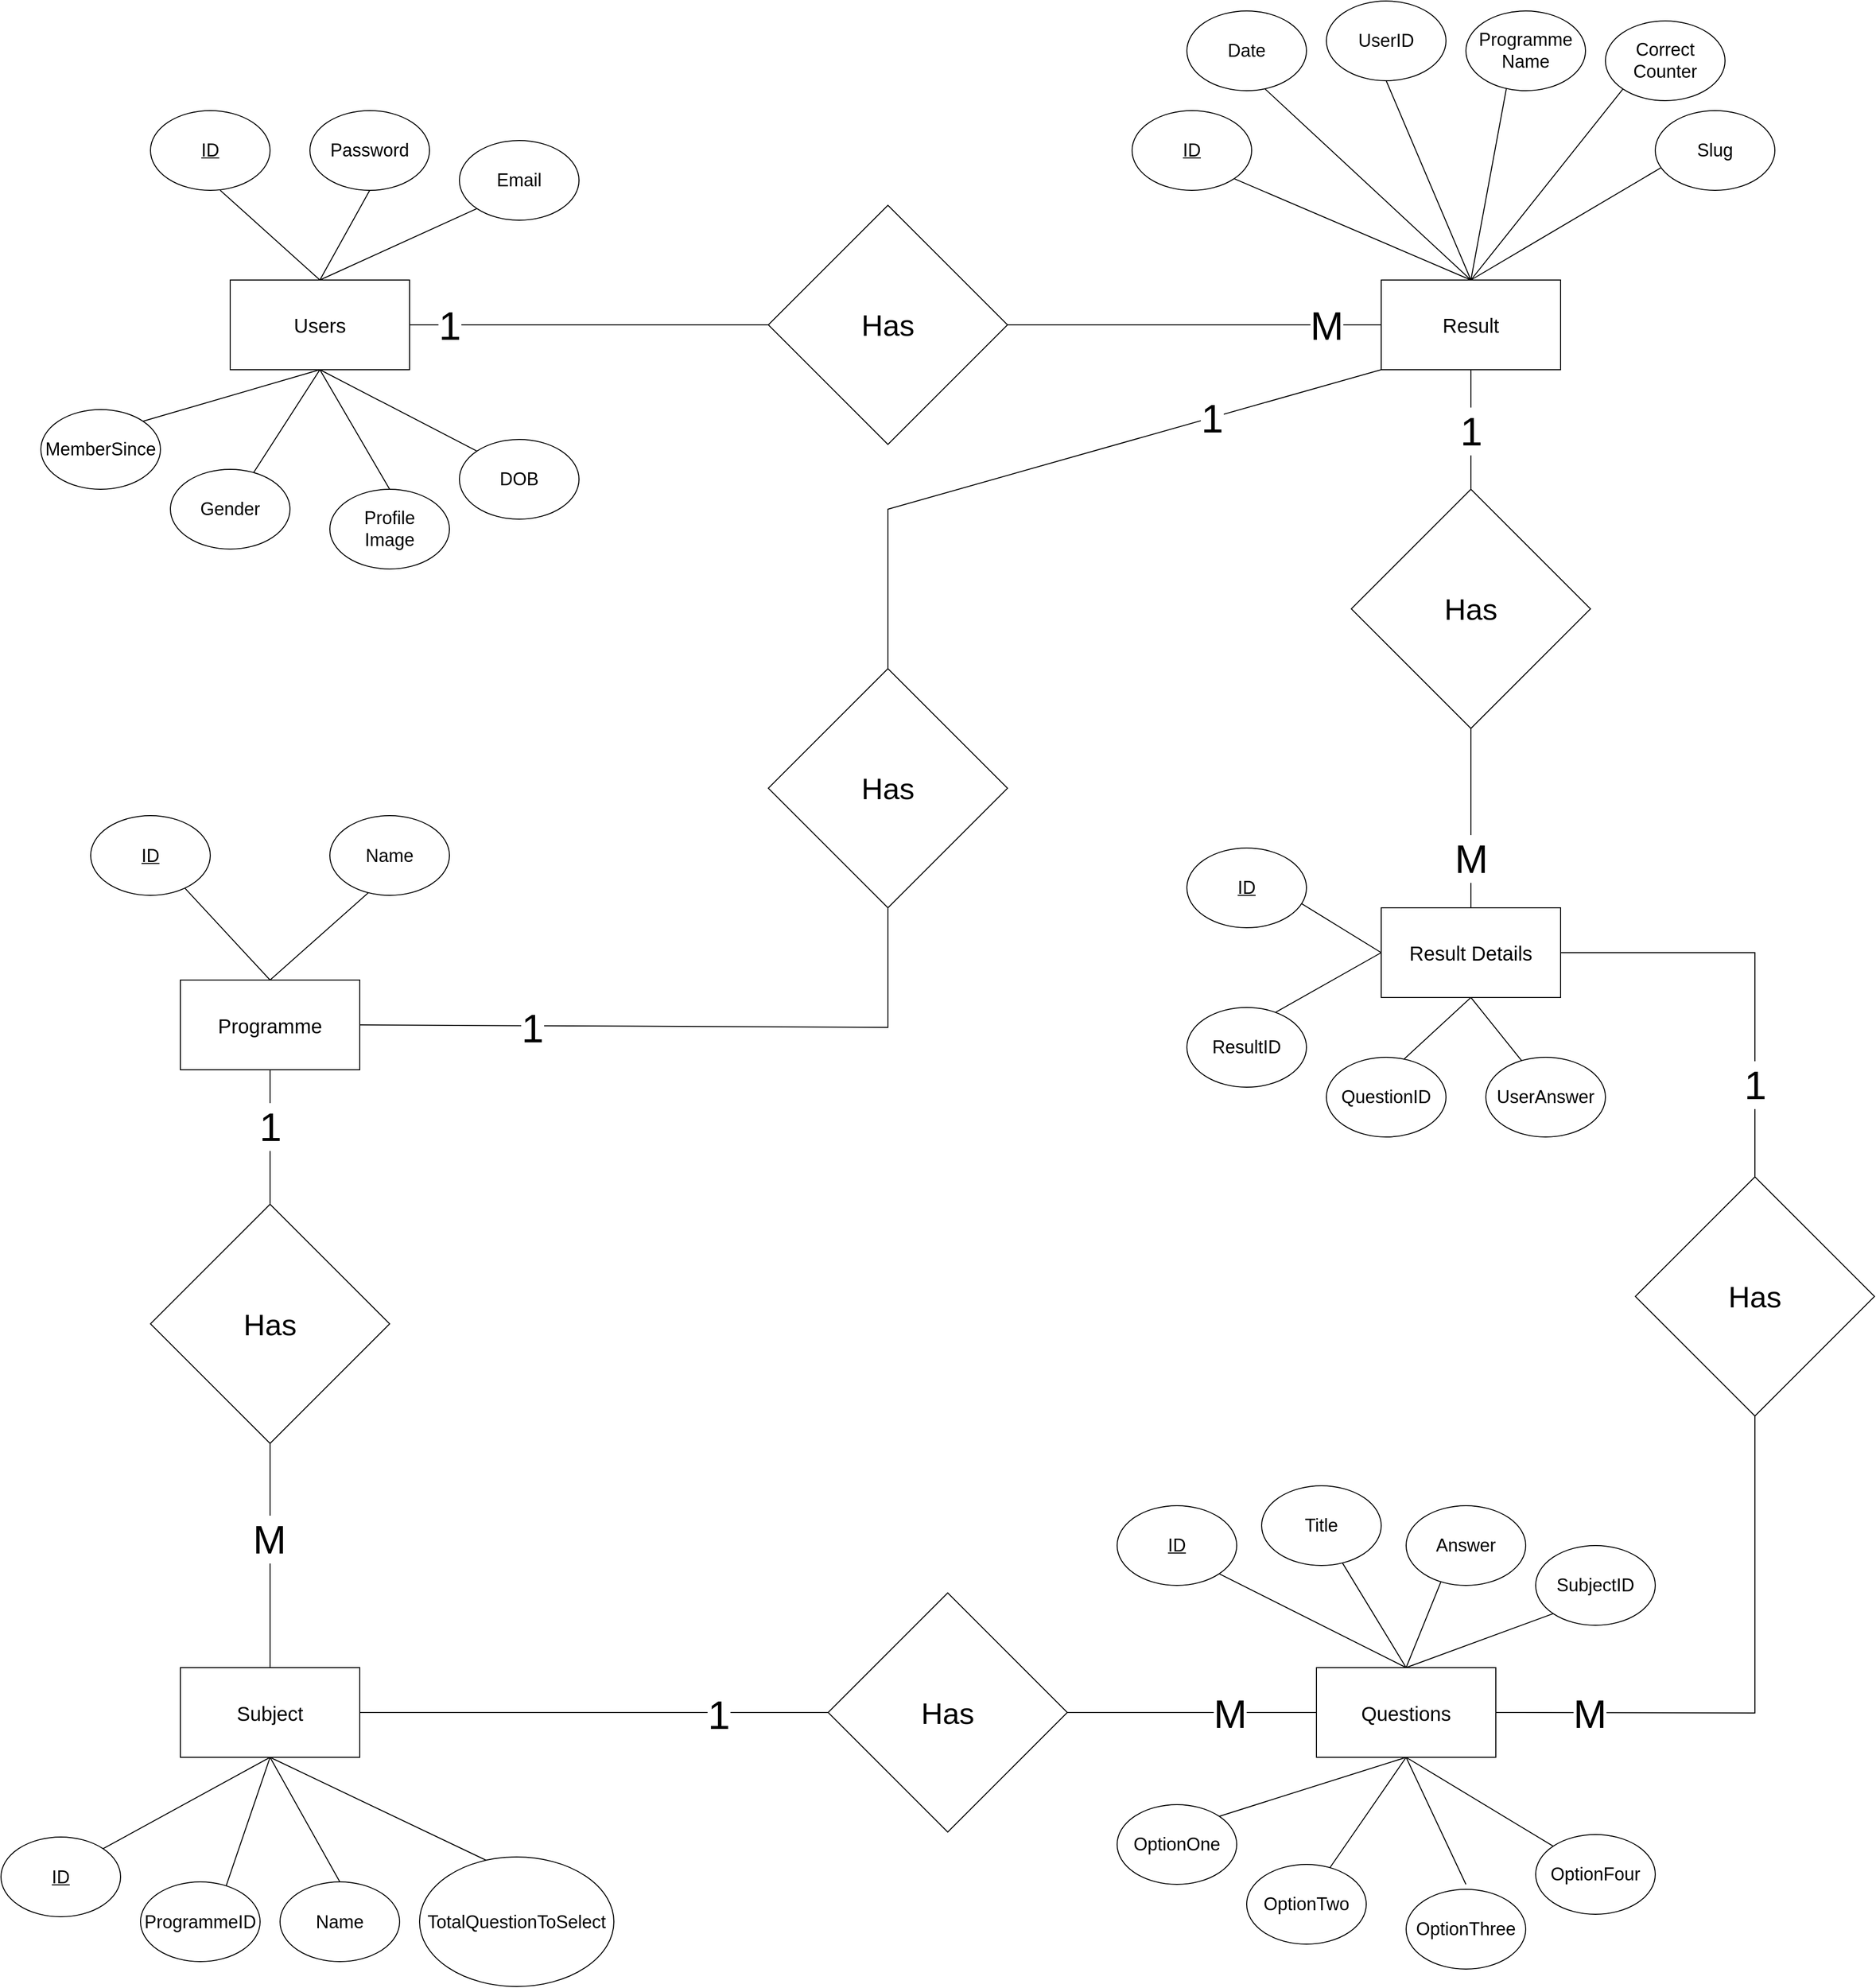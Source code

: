 <mxfile version="21.6.1" type="device">
  <diagram name="Page-1" id="zHE7dzKNxdLfFaWkAdhi">
    <mxGraphModel dx="2880" dy="2117" grid="1" gridSize="10" guides="1" tooltips="1" connect="1" arrows="1" fold="1" page="0" pageScale="1" pageWidth="850" pageHeight="1100" math="0" shadow="0">
      <root>
        <mxCell id="0" />
        <mxCell id="1" parent="0" />
        <mxCell id="DHTgpNYXtuhxtt-2HGvQ-1" value="&lt;font style=&quot;font-size: 20px;&quot;&gt;Questions&lt;/font&gt;" style="rounded=0;whiteSpace=wrap;html=1;" parent="1" vertex="1">
          <mxGeometry x="1400" y="1422.5" width="180" height="90" as="geometry" />
        </mxCell>
        <mxCell id="DHTgpNYXtuhxtt-2HGvQ-2" value="" style="endArrow=none;html=1;rounded=0;exitX=0.5;exitY=0;exitDx=0;exitDy=0;entryX=1;entryY=1;entryDx=0;entryDy=0;" parent="1" source="DHTgpNYXtuhxtt-2HGvQ-1" target="DHTgpNYXtuhxtt-2HGvQ-3" edge="1">
          <mxGeometry width="50" height="50" relative="1" as="geometry">
            <mxPoint x="1500" y="1480" as="sourcePoint" />
            <mxPoint x="1380" y="1330" as="targetPoint" />
          </mxGeometry>
        </mxCell>
        <mxCell id="DHTgpNYXtuhxtt-2HGvQ-3" value="&lt;font style=&quot;font-size: 18px;&quot;&gt;&lt;u&gt;ID&lt;/u&gt;&lt;/font&gt;" style="ellipse;whiteSpace=wrap;html=1;" parent="1" vertex="1">
          <mxGeometry x="1200" y="1260" width="120" height="80" as="geometry" />
        </mxCell>
        <mxCell id="DHTgpNYXtuhxtt-2HGvQ-4" value="" style="endArrow=none;html=1;rounded=0;exitX=0.5;exitY=0;exitDx=0;exitDy=0;entryX=0.67;entryY=0.954;entryDx=0;entryDy=0;entryPerimeter=0;" parent="1" source="DHTgpNYXtuhxtt-2HGvQ-1" target="DHTgpNYXtuhxtt-2HGvQ-5" edge="1">
          <mxGeometry width="50" height="50" relative="1" as="geometry">
            <mxPoint x="1553" y="1400" as="sourcePoint" />
            <mxPoint x="1409.56" y="1318" as="targetPoint" />
          </mxGeometry>
        </mxCell>
        <mxCell id="DHTgpNYXtuhxtt-2HGvQ-5" value="&lt;font style=&quot;font-size: 18px;&quot;&gt;Title&lt;/font&gt;" style="ellipse;whiteSpace=wrap;html=1;" parent="1" vertex="1">
          <mxGeometry x="1345" y="1240" width="120" height="80" as="geometry" />
        </mxCell>
        <mxCell id="DHTgpNYXtuhxtt-2HGvQ-6" value="" style="endArrow=none;html=1;rounded=0;exitX=0.5;exitY=0;exitDx=0;exitDy=0;entryX=0.29;entryY=0.959;entryDx=0;entryDy=0;entryPerimeter=0;" parent="1" source="DHTgpNYXtuhxtt-2HGvQ-1" target="DHTgpNYXtuhxtt-2HGvQ-7" edge="1">
          <mxGeometry width="50" height="50" relative="1" as="geometry">
            <mxPoint x="1490" y="1430" as="sourcePoint" />
            <mxPoint x="1640" y="1370" as="targetPoint" />
          </mxGeometry>
        </mxCell>
        <mxCell id="DHTgpNYXtuhxtt-2HGvQ-7" value="&lt;font style=&quot;font-size: 18px;&quot;&gt;Answer&lt;/font&gt;" style="ellipse;whiteSpace=wrap;html=1;" parent="1" vertex="1">
          <mxGeometry x="1490" y="1260" width="120" height="80" as="geometry" />
        </mxCell>
        <mxCell id="DHTgpNYXtuhxtt-2HGvQ-8" value="" style="endArrow=none;html=1;rounded=0;exitX=0.5;exitY=1;exitDx=0;exitDy=0;entryX=0.692;entryY=0.05;entryDx=0;entryDy=0;entryPerimeter=0;" parent="1" source="DHTgpNYXtuhxtt-2HGvQ-1" target="DHTgpNYXtuhxtt-2HGvQ-9" edge="1">
          <mxGeometry width="50" height="50" relative="1" as="geometry">
            <mxPoint x="1475" y="1510.0" as="sourcePoint" />
            <mxPoint x="1380" y="1610" as="targetPoint" />
          </mxGeometry>
        </mxCell>
        <mxCell id="DHTgpNYXtuhxtt-2HGvQ-9" value="&lt;font style=&quot;font-size: 18px;&quot;&gt;OptionTwo&lt;/font&gt;" style="ellipse;whiteSpace=wrap;html=1;direction=east;" parent="1" vertex="1">
          <mxGeometry x="1330" y="1620" width="120" height="80" as="geometry" />
        </mxCell>
        <mxCell id="DHTgpNYXtuhxtt-2HGvQ-10" value="" style="endArrow=none;html=1;rounded=0;entryX=0.5;entryY=0;entryDx=0;entryDy=0;exitX=0.5;exitY=1;exitDx=0;exitDy=0;" parent="1" source="DHTgpNYXtuhxtt-2HGvQ-1" edge="1">
          <mxGeometry width="50" height="50" relative="1" as="geometry">
            <mxPoint x="1475" y="1510.0" as="sourcePoint" />
            <mxPoint x="1550" y="1640" as="targetPoint" />
          </mxGeometry>
        </mxCell>
        <mxCell id="DHTgpNYXtuhxtt-2HGvQ-11" value="&lt;font style=&quot;font-size: 18px;&quot;&gt;OptionThree&lt;/font&gt;" style="ellipse;whiteSpace=wrap;html=1;direction=east;" parent="1" vertex="1">
          <mxGeometry x="1490" y="1645" width="120" height="80" as="geometry" />
        </mxCell>
        <mxCell id="DHTgpNYXtuhxtt-2HGvQ-12" value="" style="endArrow=none;html=1;rounded=0;exitX=0.5;exitY=1;exitDx=0;exitDy=0;entryX=0;entryY=0;entryDx=0;entryDy=0;" parent="1" source="DHTgpNYXtuhxtt-2HGvQ-1" target="DHTgpNYXtuhxtt-2HGvQ-13" edge="1">
          <mxGeometry width="50" height="50" relative="1" as="geometry">
            <mxPoint x="1475" y="1510.0" as="sourcePoint" />
            <mxPoint x="1640" y="1650" as="targetPoint" />
          </mxGeometry>
        </mxCell>
        <mxCell id="DHTgpNYXtuhxtt-2HGvQ-13" value="&lt;font style=&quot;font-size: 18px;&quot;&gt;OptionFour&lt;/font&gt;" style="ellipse;whiteSpace=wrap;html=1;direction=east;" parent="1" vertex="1">
          <mxGeometry x="1620" y="1590" width="120" height="80" as="geometry" />
        </mxCell>
        <mxCell id="DHTgpNYXtuhxtt-2HGvQ-15" value="" style="endArrow=none;html=1;rounded=0;exitX=0.5;exitY=1;exitDx=0;exitDy=0;entryX=1;entryY=0;entryDx=0;entryDy=0;" parent="1" source="DHTgpNYXtuhxtt-2HGvQ-1" target="DHTgpNYXtuhxtt-2HGvQ-16" edge="1">
          <mxGeometry width="50" height="50" relative="1" as="geometry">
            <mxPoint x="1475" y="1510.0" as="sourcePoint" />
            <mxPoint x="1310" y="1550" as="targetPoint" />
          </mxGeometry>
        </mxCell>
        <mxCell id="DHTgpNYXtuhxtt-2HGvQ-16" value="&lt;font style=&quot;font-size: 18px;&quot;&gt;OptionOne&lt;/font&gt;" style="ellipse;whiteSpace=wrap;html=1;direction=east;" parent="1" vertex="1">
          <mxGeometry x="1200" y="1560" width="120" height="80" as="geometry" />
        </mxCell>
        <mxCell id="DHTgpNYXtuhxtt-2HGvQ-17" value="&lt;font style=&quot;font-size: 20px;&quot;&gt;Users&lt;/font&gt;" style="rounded=0;whiteSpace=wrap;html=1;" parent="1" vertex="1">
          <mxGeometry x="310" y="30" width="180" height="90" as="geometry" />
        </mxCell>
        <mxCell id="DHTgpNYXtuhxtt-2HGvQ-18" value="" style="endArrow=none;html=1;rounded=0;exitX=0.5;exitY=0;exitDx=0;exitDy=0;" parent="1" source="DHTgpNYXtuhxtt-2HGvQ-17" edge="1">
          <mxGeometry width="50" height="50" relative="1" as="geometry">
            <mxPoint x="420" y="90" as="sourcePoint" />
            <mxPoint x="300" y="-60" as="targetPoint" />
          </mxGeometry>
        </mxCell>
        <mxCell id="DHTgpNYXtuhxtt-2HGvQ-19" value="&lt;font style=&quot;font-size: 18px;&quot;&gt;&lt;u&gt;ID&lt;/u&gt;&lt;/font&gt;" style="ellipse;whiteSpace=wrap;html=1;" parent="1" vertex="1">
          <mxGeometry x="230" y="-140" width="120" height="80" as="geometry" />
        </mxCell>
        <mxCell id="DHTgpNYXtuhxtt-2HGvQ-22" value="" style="endArrow=none;html=1;rounded=0;exitX=0.5;exitY=0;exitDx=0;exitDy=0;entryX=0;entryY=1;entryDx=0;entryDy=0;" parent="1" source="DHTgpNYXtuhxtt-2HGvQ-17" target="DHTgpNYXtuhxtt-2HGvQ-23" edge="1">
          <mxGeometry width="50" height="50" relative="1" as="geometry">
            <mxPoint x="410" y="40" as="sourcePoint" />
            <mxPoint x="560" y="-20" as="targetPoint" />
          </mxGeometry>
        </mxCell>
        <mxCell id="DHTgpNYXtuhxtt-2HGvQ-23" value="&lt;font style=&quot;font-size: 18px;&quot;&gt;Email&lt;/font&gt;" style="ellipse;whiteSpace=wrap;html=1;" parent="1" vertex="1">
          <mxGeometry x="540" y="-110" width="120" height="80" as="geometry" />
        </mxCell>
        <mxCell id="DHTgpNYXtuhxtt-2HGvQ-24" value="" style="endArrow=none;html=1;rounded=0;exitX=0.5;exitY=1;exitDx=0;exitDy=0;entryX=0.692;entryY=0.05;entryDx=0;entryDy=0;entryPerimeter=0;" parent="1" source="DHTgpNYXtuhxtt-2HGvQ-17" target="DHTgpNYXtuhxtt-2HGvQ-25" edge="1">
          <mxGeometry width="50" height="50" relative="1" as="geometry">
            <mxPoint x="400" y="300" as="sourcePoint" />
            <mxPoint x="300" y="210" as="targetPoint" />
          </mxGeometry>
        </mxCell>
        <mxCell id="DHTgpNYXtuhxtt-2HGvQ-25" value="&lt;font style=&quot;font-size: 18px;&quot;&gt;Gender&lt;/font&gt;" style="ellipse;whiteSpace=wrap;html=1;direction=east;" parent="1" vertex="1">
          <mxGeometry x="250" y="220" width="120" height="80" as="geometry" />
        </mxCell>
        <mxCell id="DHTgpNYXtuhxtt-2HGvQ-26" value="" style="endArrow=none;html=1;rounded=0;entryX=0.5;entryY=0;entryDx=0;entryDy=0;exitX=0.5;exitY=1;exitDx=0;exitDy=0;" parent="1" source="DHTgpNYXtuhxtt-2HGvQ-17" target="DHTgpNYXtuhxtt-2HGvQ-27" edge="1">
          <mxGeometry width="50" height="50" relative="1" as="geometry">
            <mxPoint x="410" y="260" as="sourcePoint" />
            <mxPoint x="460" y="210" as="targetPoint" />
          </mxGeometry>
        </mxCell>
        <mxCell id="DHTgpNYXtuhxtt-2HGvQ-27" value="&lt;font style=&quot;font-size: 18px;&quot;&gt;Profile&lt;br&gt;Image&lt;/font&gt;" style="ellipse;whiteSpace=wrap;html=1;direction=east;" parent="1" vertex="1">
          <mxGeometry x="410" y="240" width="120" height="80" as="geometry" />
        </mxCell>
        <mxCell id="DHTgpNYXtuhxtt-2HGvQ-28" value="" style="endArrow=none;html=1;rounded=0;exitX=0.5;exitY=1;exitDx=0;exitDy=0;entryX=0;entryY=0;entryDx=0;entryDy=0;" parent="1" source="DHTgpNYXtuhxtt-2HGvQ-17" target="DHTgpNYXtuhxtt-2HGvQ-29" edge="1">
          <mxGeometry width="50" height="50" relative="1" as="geometry">
            <mxPoint x="400" y="300" as="sourcePoint" />
            <mxPoint x="560" y="250" as="targetPoint" />
          </mxGeometry>
        </mxCell>
        <mxCell id="DHTgpNYXtuhxtt-2HGvQ-29" value="&lt;font style=&quot;font-size: 18px;&quot;&gt;DOB&lt;/font&gt;" style="ellipse;whiteSpace=wrap;html=1;direction=east;" parent="1" vertex="1">
          <mxGeometry x="540" y="190" width="120" height="80" as="geometry" />
        </mxCell>
        <mxCell id="DHTgpNYXtuhxtt-2HGvQ-30" value="" style="endArrow=none;html=1;rounded=0;exitX=0.5;exitY=0;exitDx=0;exitDy=0;entryX=0.5;entryY=1;entryDx=0;entryDy=0;" parent="1" source="DHTgpNYXtuhxtt-2HGvQ-17" target="DHTgpNYXtuhxtt-2HGvQ-31" edge="1">
          <mxGeometry width="50" height="50" relative="1" as="geometry">
            <mxPoint x="400" y="120" as="sourcePoint" />
            <mxPoint x="230" y="150" as="targetPoint" />
          </mxGeometry>
        </mxCell>
        <mxCell id="DHTgpNYXtuhxtt-2HGvQ-31" value="&lt;font style=&quot;font-size: 18px;&quot;&gt;Password&lt;/font&gt;" style="ellipse;whiteSpace=wrap;html=1;direction=east;" parent="1" vertex="1">
          <mxGeometry x="390" y="-140" width="120" height="80" as="geometry" />
        </mxCell>
        <mxCell id="DHTgpNYXtuhxtt-2HGvQ-32" value="&lt;font style=&quot;font-size: 20px;&quot;&gt;Result&lt;/font&gt;" style="rounded=0;whiteSpace=wrap;html=1;" parent="1" vertex="1">
          <mxGeometry x="1465" y="30" width="180" height="90" as="geometry" />
        </mxCell>
        <mxCell id="DHTgpNYXtuhxtt-2HGvQ-33" value="" style="endArrow=none;html=1;rounded=0;exitX=0.5;exitY=0;exitDx=0;exitDy=0;entryX=1;entryY=1;entryDx=0;entryDy=0;" parent="1" source="DHTgpNYXtuhxtt-2HGvQ-32" edge="1" target="DHTgpNYXtuhxtt-2HGvQ-34">
          <mxGeometry width="50" height="50" relative="1" as="geometry">
            <mxPoint x="1575" y="90" as="sourcePoint" />
            <mxPoint x="1455" y="-60" as="targetPoint" />
          </mxGeometry>
        </mxCell>
        <mxCell id="DHTgpNYXtuhxtt-2HGvQ-34" value="&lt;font style=&quot;font-size: 18px;&quot;&gt;&lt;u&gt;ID&lt;/u&gt;&lt;/font&gt;" style="ellipse;whiteSpace=wrap;html=1;" parent="1" vertex="1">
          <mxGeometry x="1215" y="-140" width="120" height="80" as="geometry" />
        </mxCell>
        <mxCell id="DHTgpNYXtuhxtt-2HGvQ-35" value="" style="endArrow=none;html=1;rounded=0;exitX=0.5;exitY=0;exitDx=0;exitDy=0;entryX=0.5;entryY=1;entryDx=0;entryDy=0;" parent="1" source="DHTgpNYXtuhxtt-2HGvQ-32" target="DHTgpNYXtuhxtt-2HGvQ-36" edge="1">
          <mxGeometry width="50" height="50" relative="1" as="geometry">
            <mxPoint x="1628" y="10" as="sourcePoint" />
            <mxPoint x="1615" y="-60" as="targetPoint" />
          </mxGeometry>
        </mxCell>
        <mxCell id="DHTgpNYXtuhxtt-2HGvQ-36" value="&lt;font style=&quot;font-size: 18px;&quot;&gt;UserID&lt;/font&gt;" style="ellipse;whiteSpace=wrap;html=1;" parent="1" vertex="1">
          <mxGeometry x="1410" y="-250" width="120" height="80" as="geometry" />
        </mxCell>
        <mxCell id="DHTgpNYXtuhxtt-2HGvQ-47" value="" style="endArrow=none;html=1;rounded=0;exitX=1;exitY=0.5;exitDx=0;exitDy=0;entryX=0;entryY=0.5;entryDx=0;entryDy=0;" parent="1" source="DHTgpNYXtuhxtt-2HGvQ-17" target="DHTgpNYXtuhxtt-2HGvQ-32" edge="1">
          <mxGeometry width="50" height="50" relative="1" as="geometry">
            <mxPoint x="880" y="210" as="sourcePoint" />
            <mxPoint x="930" y="160" as="targetPoint" />
          </mxGeometry>
        </mxCell>
        <mxCell id="DHTgpNYXtuhxtt-2HGvQ-54" value="&lt;font style=&quot;font-size: 40px;&quot;&gt;1&lt;/font&gt;" style="edgeLabel;html=1;align=center;verticalAlign=middle;resizable=0;points=[];" parent="DHTgpNYXtuhxtt-2HGvQ-47" vertex="1" connectable="0">
          <mxGeometry x="-0.982" relative="1" as="geometry">
            <mxPoint x="31" as="offset" />
          </mxGeometry>
        </mxCell>
        <mxCell id="DHTgpNYXtuhxtt-2HGvQ-55" value="&lt;font style=&quot;font-size: 40px;&quot;&gt;M&lt;/font&gt;" style="edgeLabel;html=1;align=center;verticalAlign=middle;resizable=0;points=[];" parent="DHTgpNYXtuhxtt-2HGvQ-47" vertex="1" connectable="0">
          <mxGeometry x="0.973" relative="1" as="geometry">
            <mxPoint x="-42" as="offset" />
          </mxGeometry>
        </mxCell>
        <mxCell id="DHTgpNYXtuhxtt-2HGvQ-48" value="&lt;font style=&quot;font-size: 30px;&quot;&gt;Has&lt;/font&gt;" style="rhombus;whiteSpace=wrap;html=1;" parent="1" vertex="1">
          <mxGeometry x="850" y="-45" width="240" height="240" as="geometry" />
        </mxCell>
        <mxCell id="DHTgpNYXtuhxtt-2HGvQ-51" value="" style="endArrow=none;html=1;rounded=0;entryX=0;entryY=1;entryDx=0;entryDy=0;exitX=0.5;exitY=0;exitDx=0;exitDy=0;" parent="1" source="DHTgpNYXtuhxtt-2HGvQ-1" target="DHTgpNYXtuhxtt-2HGvQ-52" edge="1">
          <mxGeometry width="50" height="50" relative="1" as="geometry">
            <mxPoint x="1480" y="1420" as="sourcePoint" />
            <mxPoint x="1760" y="1430" as="targetPoint" />
          </mxGeometry>
        </mxCell>
        <mxCell id="DHTgpNYXtuhxtt-2HGvQ-52" value="&lt;font style=&quot;font-size: 18px;&quot;&gt;SubjectID&lt;/font&gt;" style="ellipse;whiteSpace=wrap;html=1;" parent="1" vertex="1">
          <mxGeometry x="1620" y="1300" width="120" height="80" as="geometry" />
        </mxCell>
        <mxCell id="XrXv45XWe5ub9CGLgNj5-1" value="" style="endArrow=none;html=1;rounded=0;exitX=0.5;exitY=1;exitDx=0;exitDy=0;entryX=1;entryY=0;entryDx=0;entryDy=0;" edge="1" parent="1" source="DHTgpNYXtuhxtt-2HGvQ-17" target="XrXv45XWe5ub9CGLgNj5-2">
          <mxGeometry width="50" height="50" relative="1" as="geometry">
            <mxPoint x="410" y="130" as="sourcePoint" />
            <mxPoint x="220" y="160" as="targetPoint" />
          </mxGeometry>
        </mxCell>
        <mxCell id="XrXv45XWe5ub9CGLgNj5-2" value="&lt;font style=&quot;font-size: 18px;&quot;&gt;MemberSince&lt;/font&gt;" style="ellipse;whiteSpace=wrap;html=1;direction=east;" vertex="1" parent="1">
          <mxGeometry x="120" y="160" width="120" height="80" as="geometry" />
        </mxCell>
        <mxCell id="XrXv45XWe5ub9CGLgNj5-4" value="&lt;font style=&quot;font-size: 30px;&quot;&gt;Has&lt;/font&gt;" style="rhombus;whiteSpace=wrap;html=1;" vertex="1" parent="1">
          <mxGeometry x="1435" y="240" width="240" height="240" as="geometry" />
        </mxCell>
        <mxCell id="XrXv45XWe5ub9CGLgNj5-8" value="" style="endArrow=none;html=1;rounded=0;entryX=0.5;entryY=1;entryDx=0;entryDy=0;exitX=0.5;exitY=0;exitDx=0;exitDy=0;" edge="1" parent="1" source="XrXv45XWe5ub9CGLgNj5-4" target="DHTgpNYXtuhxtt-2HGvQ-32">
          <mxGeometry width="50" height="50" relative="1" as="geometry">
            <mxPoint x="1555" y="330" as="sourcePoint" />
            <mxPoint x="1370" y="200" as="targetPoint" />
          </mxGeometry>
        </mxCell>
        <mxCell id="XrXv45XWe5ub9CGLgNj5-86" value="&lt;font style=&quot;font-size: 40px;&quot;&gt;1&lt;/font&gt;" style="edgeLabel;html=1;align=center;verticalAlign=middle;resizable=0;points=[];" vertex="1" connectable="0" parent="XrXv45XWe5ub9CGLgNj5-8">
          <mxGeometry x="-0.012" relative="1" as="geometry">
            <mxPoint as="offset" />
          </mxGeometry>
        </mxCell>
        <mxCell id="XrXv45XWe5ub9CGLgNj5-9" value="" style="endArrow=none;html=1;rounded=0;entryX=0.5;entryY=1;entryDx=0;entryDy=0;exitX=0.5;exitY=0;exitDx=0;exitDy=0;" edge="1" parent="1" source="XrXv45XWe5ub9CGLgNj5-10" target="XrXv45XWe5ub9CGLgNj5-4">
          <mxGeometry width="50" height="50" relative="1" as="geometry">
            <mxPoint x="1555" y="790" as="sourcePoint" />
            <mxPoint x="1555.47" y="570" as="targetPoint" />
          </mxGeometry>
        </mxCell>
        <mxCell id="XrXv45XWe5ub9CGLgNj5-19" value="&lt;font style=&quot;font-size: 40px;&quot;&gt;M&lt;/font&gt;" style="edgeLabel;html=1;align=center;verticalAlign=middle;resizable=0;points=[];" vertex="1" connectable="0" parent="XrXv45XWe5ub9CGLgNj5-9">
          <mxGeometry x="-0.712" y="1" relative="1" as="geometry">
            <mxPoint x="1" y="-24" as="offset" />
          </mxGeometry>
        </mxCell>
        <mxCell id="XrXv45XWe5ub9CGLgNj5-10" value="&lt;font style=&quot;font-size: 20px;&quot;&gt;Result Details&lt;/font&gt;" style="rounded=0;whiteSpace=wrap;html=1;" vertex="1" parent="1">
          <mxGeometry x="1465" y="660" width="180" height="90" as="geometry" />
        </mxCell>
        <mxCell id="XrXv45XWe5ub9CGLgNj5-11" value="" style="endArrow=none;html=1;rounded=0;exitX=0.5;exitY=0;exitDx=0;exitDy=0;entryX=0.653;entryY=0.977;entryDx=0;entryDy=0;entryPerimeter=0;" edge="1" parent="1" target="XrXv45XWe5ub9CGLgNj5-12" source="DHTgpNYXtuhxtt-2HGvQ-32">
          <mxGeometry width="50" height="50" relative="1" as="geometry">
            <mxPoint x="1647.5" y="120" as="sourcePoint" />
            <mxPoint x="1807.5" y="70" as="targetPoint" />
          </mxGeometry>
        </mxCell>
        <mxCell id="XrXv45XWe5ub9CGLgNj5-12" value="&lt;span style=&quot;font-size: 18px;&quot;&gt;Date&lt;/span&gt;" style="ellipse;whiteSpace=wrap;html=1;" vertex="1" parent="1">
          <mxGeometry x="1270" y="-240" width="120" height="80" as="geometry" />
        </mxCell>
        <mxCell id="XrXv45XWe5ub9CGLgNj5-13" value="&lt;span style=&quot;font-size: 18px;&quot;&gt;Programme&lt;br&gt;Name&lt;/span&gt;" style="ellipse;whiteSpace=wrap;html=1;" vertex="1" parent="1">
          <mxGeometry x="1550" y="-240" width="120" height="80" as="geometry" />
        </mxCell>
        <mxCell id="XrXv45XWe5ub9CGLgNj5-14" value="&lt;span style=&quot;font-size: 18px;&quot;&gt;Correct Counter&lt;/span&gt;" style="ellipse;whiteSpace=wrap;html=1;" vertex="1" parent="1">
          <mxGeometry x="1690" y="-230" width="120" height="80" as="geometry" />
        </mxCell>
        <mxCell id="XrXv45XWe5ub9CGLgNj5-15" value="&lt;span style=&quot;font-size: 18px;&quot;&gt;Slug&lt;/span&gt;" style="ellipse;whiteSpace=wrap;html=1;" vertex="1" parent="1">
          <mxGeometry x="1740" y="-140" width="120" height="80" as="geometry" />
        </mxCell>
        <mxCell id="XrXv45XWe5ub9CGLgNj5-16" value="" style="endArrow=none;html=1;rounded=0;exitX=0.5;exitY=0;exitDx=0;exitDy=0;entryX=0.338;entryY=0.975;entryDx=0;entryDy=0;entryPerimeter=0;" edge="1" parent="1" source="DHTgpNYXtuhxtt-2HGvQ-32" target="XrXv45XWe5ub9CGLgNj5-13">
          <mxGeometry width="50" height="50" relative="1" as="geometry">
            <mxPoint x="1655" y="85" as="sourcePoint" />
            <mxPoint x="1757" y="23" as="targetPoint" />
          </mxGeometry>
        </mxCell>
        <mxCell id="XrXv45XWe5ub9CGLgNj5-17" value="" style="endArrow=none;html=1;rounded=0;exitX=0.5;exitY=0;exitDx=0;exitDy=0;entryX=0;entryY=1;entryDx=0;entryDy=0;" edge="1" parent="1" source="DHTgpNYXtuhxtt-2HGvQ-32" target="XrXv45XWe5ub9CGLgNj5-14">
          <mxGeometry width="50" height="50" relative="1" as="geometry">
            <mxPoint x="1655" y="85" as="sourcePoint" />
            <mxPoint x="1750" y="110" as="targetPoint" />
          </mxGeometry>
        </mxCell>
        <mxCell id="XrXv45XWe5ub9CGLgNj5-18" value="" style="endArrow=none;html=1;rounded=0;exitX=0.5;exitY=0;exitDx=0;exitDy=0;entryX=0.046;entryY=0.718;entryDx=0;entryDy=0;entryPerimeter=0;" edge="1" parent="1" source="DHTgpNYXtuhxtt-2HGvQ-32" target="XrXv45XWe5ub9CGLgNj5-15">
          <mxGeometry width="50" height="50" relative="1" as="geometry">
            <mxPoint x="1655" y="85" as="sourcePoint" />
            <mxPoint x="1750" y="210" as="targetPoint" />
          </mxGeometry>
        </mxCell>
        <mxCell id="XrXv45XWe5ub9CGLgNj5-21" value="" style="endArrow=none;html=1;rounded=0;exitX=0;exitY=0.5;exitDx=0;exitDy=0;entryX=0.954;entryY=0.693;entryDx=0;entryDy=0;entryPerimeter=0;" edge="1" parent="1" target="XrXv45XWe5ub9CGLgNj5-22" source="XrXv45XWe5ub9CGLgNj5-10">
          <mxGeometry width="50" height="50" relative="1" as="geometry">
            <mxPoint x="2015" y="830" as="sourcePoint" />
            <mxPoint x="1915" y="740" as="targetPoint" />
          </mxGeometry>
        </mxCell>
        <mxCell id="XrXv45XWe5ub9CGLgNj5-22" value="&lt;font style=&quot;font-size: 18px;&quot;&gt;&lt;u&gt;ID&lt;/u&gt;&lt;/font&gt;" style="ellipse;whiteSpace=wrap;html=1;" vertex="1" parent="1">
          <mxGeometry x="1270" y="600" width="120" height="80" as="geometry" />
        </mxCell>
        <mxCell id="XrXv45XWe5ub9CGLgNj5-23" value="" style="endArrow=none;html=1;rounded=0;exitX=0;exitY=0.5;exitDx=0;exitDy=0;entryX=0.741;entryY=0.062;entryDx=0;entryDy=0;entryPerimeter=0;" edge="1" parent="1" target="XrXv45XWe5ub9CGLgNj5-24" source="XrXv45XWe5ub9CGLgNj5-10">
          <mxGeometry width="50" height="50" relative="1" as="geometry">
            <mxPoint x="2015" y="830" as="sourcePoint" />
            <mxPoint x="2075" y="740" as="targetPoint" />
          </mxGeometry>
        </mxCell>
        <mxCell id="XrXv45XWe5ub9CGLgNj5-24" value="&lt;font style=&quot;font-size: 18px;&quot;&gt;ResultID&lt;/font&gt;" style="ellipse;whiteSpace=wrap;html=1;" vertex="1" parent="1">
          <mxGeometry x="1270" y="760" width="120" height="80" as="geometry" />
        </mxCell>
        <mxCell id="XrXv45XWe5ub9CGLgNj5-25" value="&lt;font style=&quot;font-size: 18px;&quot;&gt;QuestionID&lt;/font&gt;" style="ellipse;whiteSpace=wrap;html=1;" vertex="1" parent="1">
          <mxGeometry x="1410" y="810" width="120" height="80" as="geometry" />
        </mxCell>
        <mxCell id="XrXv45XWe5ub9CGLgNj5-26" value="" style="endArrow=none;html=1;rounded=0;exitX=0.5;exitY=1;exitDx=0;exitDy=0;entryX=0.648;entryY=0.025;entryDx=0;entryDy=0;entryPerimeter=0;" edge="1" parent="1" source="XrXv45XWe5ub9CGLgNj5-10" target="XrXv45XWe5ub9CGLgNj5-25">
          <mxGeometry width="50" height="50" relative="1" as="geometry">
            <mxPoint x="1565" y="760" as="sourcePoint" />
            <mxPoint x="1610" y="830" as="targetPoint" />
          </mxGeometry>
        </mxCell>
        <mxCell id="XrXv45XWe5ub9CGLgNj5-27" value="&lt;font style=&quot;font-size: 18px;&quot;&gt;UserAnswer&lt;/font&gt;" style="ellipse;whiteSpace=wrap;html=1;" vertex="1" parent="1">
          <mxGeometry x="1570" y="810" width="120" height="80" as="geometry" />
        </mxCell>
        <mxCell id="XrXv45XWe5ub9CGLgNj5-28" value="" style="endArrow=none;html=1;rounded=0;exitX=0.5;exitY=1;exitDx=0;exitDy=0;entryX=0.299;entryY=0.042;entryDx=0;entryDy=0;entryPerimeter=0;" edge="1" parent="1" source="XrXv45XWe5ub9CGLgNj5-10" target="XrXv45XWe5ub9CGLgNj5-27">
          <mxGeometry width="50" height="50" relative="1" as="geometry">
            <mxPoint x="1565" y="760" as="sourcePoint" />
            <mxPoint x="1673" y="833" as="targetPoint" />
          </mxGeometry>
        </mxCell>
        <mxCell id="XrXv45XWe5ub9CGLgNj5-29" value="&lt;font style=&quot;font-size: 20px;&quot;&gt;Programme&lt;/font&gt;" style="rounded=0;whiteSpace=wrap;html=1;" vertex="1" parent="1">
          <mxGeometry x="260" y="732.5" width="180" height="90" as="geometry" />
        </mxCell>
        <mxCell id="XrXv45XWe5ub9CGLgNj5-30" value="" style="endArrow=none;html=1;rounded=0;exitX=0.5;exitY=0;exitDx=0;exitDy=0;entryX=0.787;entryY=0.909;entryDx=0;entryDy=0;entryPerimeter=0;" edge="1" parent="1" source="XrXv45XWe5ub9CGLgNj5-29" target="XrXv45XWe5ub9CGLgNj5-31">
          <mxGeometry width="50" height="50" relative="1" as="geometry">
            <mxPoint x="370" y="792.5" as="sourcePoint" />
            <mxPoint x="250" y="642.5" as="targetPoint" />
          </mxGeometry>
        </mxCell>
        <mxCell id="XrXv45XWe5ub9CGLgNj5-31" value="&lt;font style=&quot;font-size: 18px;&quot;&gt;&lt;u&gt;ID&lt;/u&gt;&lt;/font&gt;" style="ellipse;whiteSpace=wrap;html=1;" vertex="1" parent="1">
          <mxGeometry x="170" y="567.5" width="120" height="80" as="geometry" />
        </mxCell>
        <mxCell id="XrXv45XWe5ub9CGLgNj5-32" value="" style="endArrow=none;html=1;rounded=0;exitX=0.5;exitY=0;exitDx=0;exitDy=0;entryX=0.323;entryY=0.966;entryDx=0;entryDy=0;entryPerimeter=0;" edge="1" parent="1" source="XrXv45XWe5ub9CGLgNj5-29" target="XrXv45XWe5ub9CGLgNj5-33">
          <mxGeometry width="50" height="50" relative="1" as="geometry">
            <mxPoint x="423" y="712.5" as="sourcePoint" />
            <mxPoint x="410" y="642.5" as="targetPoint" />
          </mxGeometry>
        </mxCell>
        <mxCell id="XrXv45XWe5ub9CGLgNj5-33" value="&lt;font style=&quot;font-size: 18px;&quot;&gt;Name&lt;/font&gt;" style="ellipse;whiteSpace=wrap;html=1;" vertex="1" parent="1">
          <mxGeometry x="410" y="567.5" width="120" height="80" as="geometry" />
        </mxCell>
        <mxCell id="XrXv45XWe5ub9CGLgNj5-57" value="" style="endArrow=none;html=1;rounded=0;exitX=0.5;exitY=1;exitDx=0;exitDy=0;entryX=0.5;entryY=0;entryDx=0;entryDy=0;" edge="1" parent="1" source="XrXv45XWe5ub9CGLgNj5-29" target="XrXv45XWe5ub9CGLgNj5-58">
          <mxGeometry width="50" height="50" relative="1" as="geometry">
            <mxPoint x="660" y="597.5" as="sourcePoint" />
            <mxPoint x="709" y="777.5" as="targetPoint" />
          </mxGeometry>
        </mxCell>
        <mxCell id="XrXv45XWe5ub9CGLgNj5-94" value="&lt;font style=&quot;font-size: 40px;&quot;&gt;1&lt;/font&gt;" style="edgeLabel;html=1;align=center;verticalAlign=middle;resizable=0;points=[];" vertex="1" connectable="0" parent="XrXv45XWe5ub9CGLgNj5-57">
          <mxGeometry x="-0.169" relative="1" as="geometry">
            <mxPoint as="offset" />
          </mxGeometry>
        </mxCell>
        <mxCell id="XrXv45XWe5ub9CGLgNj5-58" value="&lt;font style=&quot;font-size: 30px;&quot;&gt;Has&lt;/font&gt;" style="rhombus;whiteSpace=wrap;html=1;" vertex="1" parent="1">
          <mxGeometry x="230" y="957.5" width="240" height="240" as="geometry" />
        </mxCell>
        <mxCell id="XrXv45XWe5ub9CGLgNj5-60" value="" style="endArrow=none;html=1;rounded=0;exitX=0.5;exitY=1;exitDx=0;exitDy=0;entryX=0.5;entryY=0;entryDx=0;entryDy=0;" edge="1" parent="1" source="XrXv45XWe5ub9CGLgNj5-58" target="XrXv45XWe5ub9CGLgNj5-71">
          <mxGeometry width="50" height="50" relative="1" as="geometry">
            <mxPoint x="360" y="1507.5" as="sourcePoint" />
            <mxPoint x="320" y="1447.5" as="targetPoint" />
          </mxGeometry>
        </mxCell>
        <mxCell id="XrXv45XWe5ub9CGLgNj5-95" value="&lt;font style=&quot;font-size: 40px;&quot;&gt;M&lt;/font&gt;" style="edgeLabel;html=1;align=center;verticalAlign=middle;resizable=0;points=[];" vertex="1" connectable="0" parent="XrXv45XWe5ub9CGLgNj5-60">
          <mxGeometry x="-0.15" y="-1" relative="1" as="geometry">
            <mxPoint as="offset" />
          </mxGeometry>
        </mxCell>
        <mxCell id="XrXv45XWe5ub9CGLgNj5-71" value="&lt;font style=&quot;font-size: 20px;&quot;&gt;Subject&lt;/font&gt;" style="rounded=0;whiteSpace=wrap;html=1;" vertex="1" parent="1">
          <mxGeometry x="260" y="1422.5" width="180" height="90" as="geometry" />
        </mxCell>
        <mxCell id="XrXv45XWe5ub9CGLgNj5-72" value="" style="endArrow=none;html=1;rounded=0;exitX=0.5;exitY=1;exitDx=0;exitDy=0;entryX=1;entryY=0;entryDx=0;entryDy=0;" edge="1" parent="1" source="XrXv45XWe5ub9CGLgNj5-71" target="XrXv45XWe5ub9CGLgNj5-73">
          <mxGeometry width="50" height="50" relative="1" as="geometry">
            <mxPoint x="355" y="2002.5" as="sourcePoint" />
            <mxPoint x="255" y="1912.5" as="targetPoint" />
          </mxGeometry>
        </mxCell>
        <mxCell id="XrXv45XWe5ub9CGLgNj5-73" value="&lt;font style=&quot;font-size: 18px;&quot;&gt;&lt;u&gt;ID&lt;/u&gt;&lt;/font&gt;" style="ellipse;whiteSpace=wrap;html=1;" vertex="1" parent="1">
          <mxGeometry x="80" y="1592.5" width="120" height="80" as="geometry" />
        </mxCell>
        <mxCell id="XrXv45XWe5ub9CGLgNj5-74" value="" style="endArrow=none;html=1;rounded=0;exitX=0.5;exitY=1;exitDx=0;exitDy=0;entryX=0.5;entryY=1;entryDx=0;entryDy=0;" edge="1" parent="1" source="XrXv45XWe5ub9CGLgNj5-71" target="XrXv45XWe5ub9CGLgNj5-75">
          <mxGeometry width="50" height="50" relative="1" as="geometry">
            <mxPoint x="355" y="2002.5" as="sourcePoint" />
            <mxPoint x="415" y="1912.5" as="targetPoint" />
          </mxGeometry>
        </mxCell>
        <mxCell id="XrXv45XWe5ub9CGLgNj5-75" value="&lt;font style=&quot;font-size: 18px;&quot;&gt;ProgrammeID&lt;/font&gt;" style="ellipse;whiteSpace=wrap;html=1;" vertex="1" parent="1">
          <mxGeometry x="220" y="1637.5" width="120" height="80" as="geometry" />
        </mxCell>
        <mxCell id="XrXv45XWe5ub9CGLgNj5-76" value="&lt;font style=&quot;font-size: 18px;&quot;&gt;Name&lt;/font&gt;" style="ellipse;whiteSpace=wrap;html=1;" vertex="1" parent="1">
          <mxGeometry x="360" y="1637.5" width="120" height="80" as="geometry" />
        </mxCell>
        <mxCell id="XrXv45XWe5ub9CGLgNj5-77" value="" style="endArrow=none;html=1;rounded=0;exitX=0.5;exitY=1;exitDx=0;exitDy=0;entryX=0.5;entryY=0;entryDx=0;entryDy=0;" edge="1" parent="1" source="XrXv45XWe5ub9CGLgNj5-71" target="XrXv45XWe5ub9CGLgNj5-76">
          <mxGeometry width="50" height="50" relative="1" as="geometry">
            <mxPoint x="355" y="2002.5" as="sourcePoint" />
            <mxPoint x="315" y="1927.5" as="targetPoint" />
          </mxGeometry>
        </mxCell>
        <mxCell id="XrXv45XWe5ub9CGLgNj5-78" value="&lt;font style=&quot;font-size: 18px;&quot;&gt;TotalQuestionToSelect&lt;/font&gt;" style="ellipse;whiteSpace=wrap;html=1;" vertex="1" parent="1">
          <mxGeometry x="500" y="1612.5" width="195" height="130" as="geometry" />
        </mxCell>
        <mxCell id="XrXv45XWe5ub9CGLgNj5-79" value="" style="endArrow=none;html=1;rounded=0;entryX=0.342;entryY=0.025;entryDx=0;entryDy=0;exitX=0.5;exitY=1;exitDx=0;exitDy=0;entryPerimeter=0;" edge="1" parent="1" source="XrXv45XWe5ub9CGLgNj5-71" target="XrXv45XWe5ub9CGLgNj5-78">
          <mxGeometry width="50" height="50" relative="1" as="geometry">
            <mxPoint x="360" y="1927.5" as="sourcePoint" />
            <mxPoint x="444" y="1924.5" as="targetPoint" />
          </mxGeometry>
        </mxCell>
        <mxCell id="XrXv45XWe5ub9CGLgNj5-80" value="" style="endArrow=none;html=1;rounded=0;exitX=1;exitY=0.5;exitDx=0;exitDy=0;entryX=0;entryY=0.5;entryDx=0;entryDy=0;" edge="1" parent="1" target="XrXv45XWe5ub9CGLgNj5-81" source="XrXv45XWe5ub9CGLgNj5-71">
          <mxGeometry width="50" height="50" relative="1" as="geometry">
            <mxPoint x="640" y="1340" as="sourcePoint" />
            <mxPoint x="909" y="1340" as="targetPoint" />
          </mxGeometry>
        </mxCell>
        <mxCell id="XrXv45XWe5ub9CGLgNj5-96" value="&lt;font style=&quot;font-size: 40px;&quot;&gt;1&lt;/font&gt;" style="edgeLabel;html=1;align=center;verticalAlign=middle;resizable=0;points=[];" vertex="1" connectable="0" parent="XrXv45XWe5ub9CGLgNj5-80">
          <mxGeometry x="0.531" y="-1" relative="1" as="geometry">
            <mxPoint as="offset" />
          </mxGeometry>
        </mxCell>
        <mxCell id="XrXv45XWe5ub9CGLgNj5-81" value="&lt;font style=&quot;font-size: 30px;&quot;&gt;Has&lt;/font&gt;" style="rhombus;whiteSpace=wrap;html=1;" vertex="1" parent="1">
          <mxGeometry x="910" y="1347.5" width="240" height="240" as="geometry" />
        </mxCell>
        <mxCell id="XrXv45XWe5ub9CGLgNj5-82" value="" style="endArrow=none;html=1;rounded=0;exitX=1;exitY=0.5;exitDx=0;exitDy=0;entryX=0;entryY=0.5;entryDx=0;entryDy=0;" edge="1" parent="1" source="XrXv45XWe5ub9CGLgNj5-81" target="DHTgpNYXtuhxtt-2HGvQ-1">
          <mxGeometry width="50" height="50" relative="1" as="geometry">
            <mxPoint x="1310" y="1380" as="sourcePoint" />
            <mxPoint x="1360" y="1340" as="targetPoint" />
          </mxGeometry>
        </mxCell>
        <mxCell id="XrXv45XWe5ub9CGLgNj5-97" value="&lt;font style=&quot;font-size: 40px;&quot;&gt;M&lt;/font&gt;" style="edgeLabel;html=1;align=center;verticalAlign=middle;resizable=0;points=[];" vertex="1" connectable="0" parent="XrXv45XWe5ub9CGLgNj5-82">
          <mxGeometry x="0.305" relative="1" as="geometry">
            <mxPoint as="offset" />
          </mxGeometry>
        </mxCell>
        <mxCell id="XrXv45XWe5ub9CGLgNj5-83" value="" style="endArrow=none;html=1;rounded=0;exitX=1;exitY=0.5;exitDx=0;exitDy=0;entryX=0.5;entryY=0;entryDx=0;entryDy=0;" edge="1" parent="1" source="XrXv45XWe5ub9CGLgNj5-10" target="XrXv45XWe5ub9CGLgNj5-84">
          <mxGeometry width="50" height="50" relative="1" as="geometry">
            <mxPoint x="1760" y="1030" as="sourcePoint" />
            <mxPoint x="2050" y="901.333" as="targetPoint" />
            <Array as="points">
              <mxPoint x="1840" y="705" />
            </Array>
          </mxGeometry>
        </mxCell>
        <mxCell id="XrXv45XWe5ub9CGLgNj5-87" value="&lt;font style=&quot;font-size: 40px;&quot;&gt;1&lt;/font&gt;" style="edgeLabel;html=1;align=center;verticalAlign=middle;resizable=0;points=[];" vertex="1" connectable="0" parent="XrXv45XWe5ub9CGLgNj5-83">
          <mxGeometry x="0.555" relative="1" as="geometry">
            <mxPoint as="offset" />
          </mxGeometry>
        </mxCell>
        <mxCell id="XrXv45XWe5ub9CGLgNj5-84" value="&lt;font style=&quot;font-size: 30px;&quot;&gt;Has&lt;/font&gt;" style="rhombus;whiteSpace=wrap;html=1;" vertex="1" parent="1">
          <mxGeometry x="1720" y="930" width="240" height="240" as="geometry" />
        </mxCell>
        <mxCell id="XrXv45XWe5ub9CGLgNj5-93" value="" style="endArrow=none;html=1;rounded=0;exitX=1;exitY=0.5;exitDx=0;exitDy=0;entryX=0.5;entryY=1;entryDx=0;entryDy=0;" edge="1" parent="1" source="DHTgpNYXtuhxtt-2HGvQ-1" target="XrXv45XWe5ub9CGLgNj5-84">
          <mxGeometry width="50" height="50" relative="1" as="geometry">
            <mxPoint x="1750" y="1310" as="sourcePoint" />
            <mxPoint x="1800" y="1260" as="targetPoint" />
            <Array as="points">
              <mxPoint x="1840" y="1468" />
            </Array>
          </mxGeometry>
        </mxCell>
        <mxCell id="XrXv45XWe5ub9CGLgNj5-98" value="&lt;font style=&quot;font-size: 40px;&quot;&gt;M&lt;/font&gt;" style="edgeLabel;html=1;align=center;verticalAlign=middle;resizable=0;points=[];" vertex="1" connectable="0" parent="XrXv45XWe5ub9CGLgNj5-93">
          <mxGeometry x="-0.665" relative="1" as="geometry">
            <mxPoint as="offset" />
          </mxGeometry>
        </mxCell>
        <mxCell id="XrXv45XWe5ub9CGLgNj5-101" value="&lt;font style=&quot;font-size: 30px;&quot;&gt;Has&lt;/font&gt;" style="rhombus;whiteSpace=wrap;html=1;" vertex="1" parent="1">
          <mxGeometry x="850" y="420" width="240" height="240" as="geometry" />
        </mxCell>
        <mxCell id="XrXv45XWe5ub9CGLgNj5-104" value="" style="endArrow=none;html=1;rounded=0;exitX=1;exitY=0.5;exitDx=0;exitDy=0;entryX=0.5;entryY=1;entryDx=0;entryDy=0;" edge="1" parent="1" source="XrXv45XWe5ub9CGLgNj5-29" target="XrXv45XWe5ub9CGLgNj5-101">
          <mxGeometry width="50" height="50" relative="1" as="geometry">
            <mxPoint x="780" y="350" as="sourcePoint" />
            <mxPoint x="960" y="778" as="targetPoint" />
            <Array as="points">
              <mxPoint x="970" y="780" />
            </Array>
          </mxGeometry>
        </mxCell>
        <mxCell id="XrXv45XWe5ub9CGLgNj5-108" value="&lt;font style=&quot;font-size: 40px;&quot;&gt;1&lt;/font&gt;" style="edgeLabel;html=1;align=center;verticalAlign=middle;resizable=0;points=[];" vertex="1" connectable="0" parent="XrXv45XWe5ub9CGLgNj5-104">
          <mxGeometry x="-0.469" y="-1" relative="1" as="geometry">
            <mxPoint as="offset" />
          </mxGeometry>
        </mxCell>
        <mxCell id="XrXv45XWe5ub9CGLgNj5-105" value="" style="endArrow=none;html=1;rounded=0;exitX=0.5;exitY=0;exitDx=0;exitDy=0;entryX=0;entryY=1;entryDx=0;entryDy=0;" edge="1" parent="1" source="XrXv45XWe5ub9CGLgNj5-101" target="DHTgpNYXtuhxtt-2HGvQ-32">
          <mxGeometry width="50" height="50" relative="1" as="geometry">
            <mxPoint x="810" y="70" as="sourcePoint" />
            <mxPoint x="860" y="20" as="targetPoint" />
            <Array as="points">
              <mxPoint x="970" y="260" />
            </Array>
          </mxGeometry>
        </mxCell>
        <mxCell id="XrXv45XWe5ub9CGLgNj5-107" value="&lt;font style=&quot;font-size: 40px;&quot;&gt;1&lt;/font&gt;" style="edgeLabel;html=1;align=center;verticalAlign=middle;resizable=0;points=[];" vertex="1" connectable="0" parent="XrXv45XWe5ub9CGLgNj5-105">
          <mxGeometry x="0.477" relative="1" as="geometry">
            <mxPoint as="offset" />
          </mxGeometry>
        </mxCell>
      </root>
    </mxGraphModel>
  </diagram>
</mxfile>
